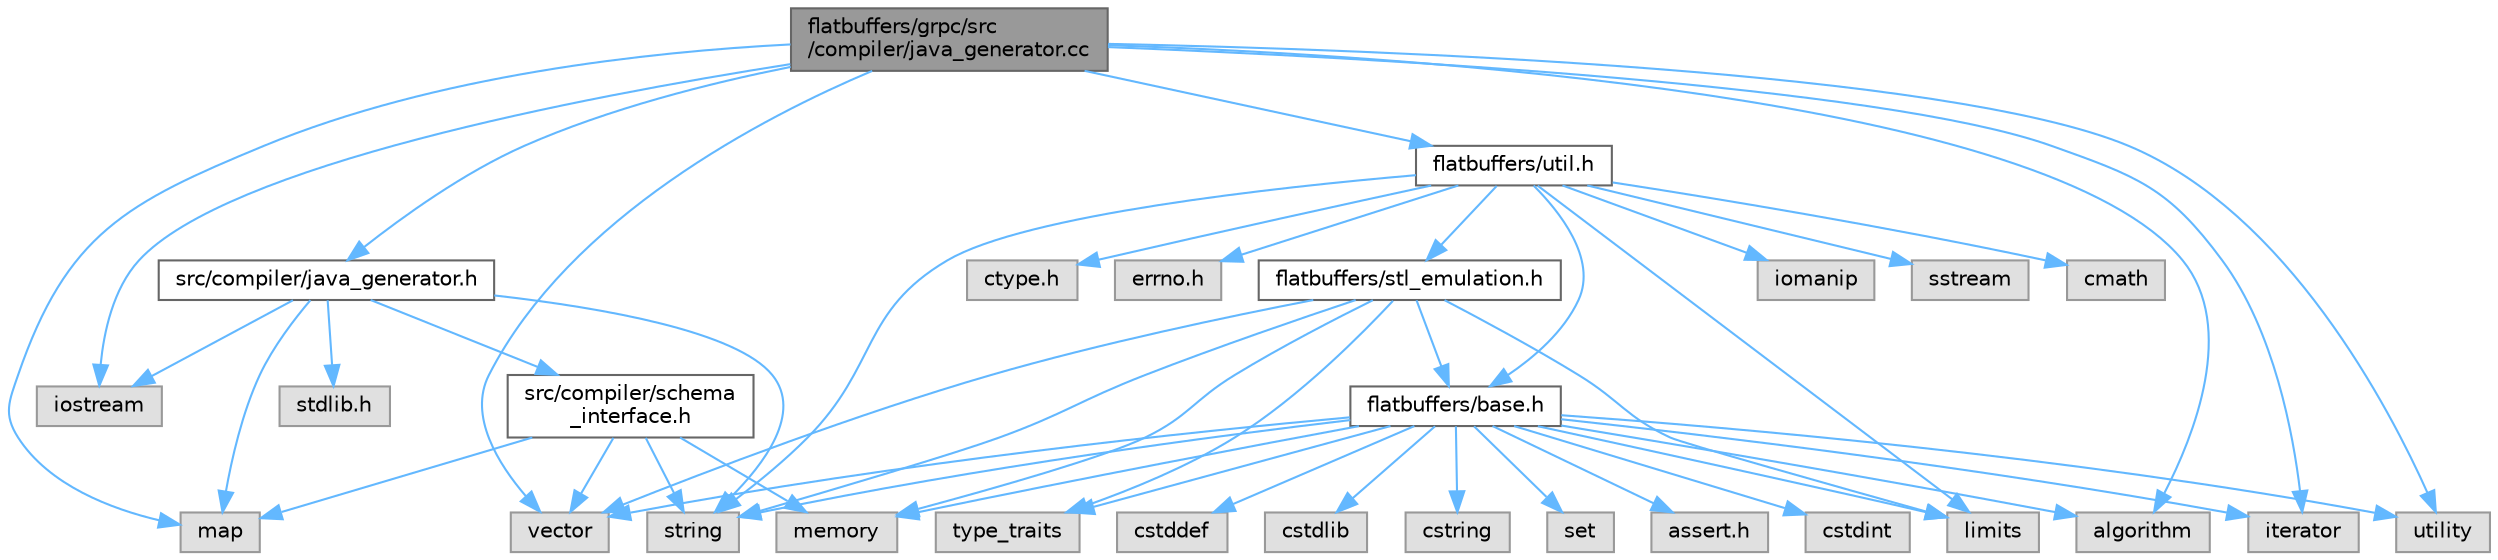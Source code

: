 digraph "flatbuffers/grpc/src/compiler/java_generator.cc"
{
 // LATEX_PDF_SIZE
  bgcolor="transparent";
  edge [fontname=Helvetica,fontsize=10,labelfontname=Helvetica,labelfontsize=10];
  node [fontname=Helvetica,fontsize=10,shape=box,height=0.2,width=0.4];
  Node1 [id="Node000001",label="flatbuffers/grpc/src\l/compiler/java_generator.cc",height=0.2,width=0.4,color="gray40", fillcolor="grey60", style="filled", fontcolor="black",tooltip=" "];
  Node1 -> Node2 [id="edge1_Node000001_Node000002",color="steelblue1",style="solid",tooltip=" "];
  Node2 [id="Node000002",label="src/compiler/java_generator.h",height=0.2,width=0.4,color="grey40", fillcolor="white", style="filled",URL="$java__generator_8h.html",tooltip=" "];
  Node2 -> Node3 [id="edge2_Node000002_Node000003",color="steelblue1",style="solid",tooltip=" "];
  Node3 [id="Node000003",label="stdlib.h",height=0.2,width=0.4,color="grey60", fillcolor="#E0E0E0", style="filled",tooltip=" "];
  Node2 -> Node4 [id="edge3_Node000002_Node000004",color="steelblue1",style="solid",tooltip=" "];
  Node4 [id="Node000004",label="iostream",height=0.2,width=0.4,color="grey60", fillcolor="#E0E0E0", style="filled",tooltip=" "];
  Node2 -> Node5 [id="edge4_Node000002_Node000005",color="steelblue1",style="solid",tooltip=" "];
  Node5 [id="Node000005",label="map",height=0.2,width=0.4,color="grey60", fillcolor="#E0E0E0", style="filled",tooltip=" "];
  Node2 -> Node6 [id="edge5_Node000002_Node000006",color="steelblue1",style="solid",tooltip=" "];
  Node6 [id="Node000006",label="string",height=0.2,width=0.4,color="grey60", fillcolor="#E0E0E0", style="filled",tooltip=" "];
  Node2 -> Node7 [id="edge6_Node000002_Node000007",color="steelblue1",style="solid",tooltip=" "];
  Node7 [id="Node000007",label="src/compiler/schema\l_interface.h",height=0.2,width=0.4,color="grey40", fillcolor="white", style="filled",URL="$schema__interface_8h.html",tooltip=" "];
  Node7 -> Node5 [id="edge7_Node000007_Node000005",color="steelblue1",style="solid",tooltip=" "];
  Node7 -> Node8 [id="edge8_Node000007_Node000008",color="steelblue1",style="solid",tooltip=" "];
  Node8 [id="Node000008",label="memory",height=0.2,width=0.4,color="grey60", fillcolor="#E0E0E0", style="filled",tooltip=" "];
  Node7 -> Node9 [id="edge9_Node000007_Node000009",color="steelblue1",style="solid",tooltip=" "];
  Node9 [id="Node000009",label="vector",height=0.2,width=0.4,color="grey60", fillcolor="#E0E0E0", style="filled",tooltip=" "];
  Node7 -> Node6 [id="edge10_Node000007_Node000006",color="steelblue1",style="solid",tooltip=" "];
  Node1 -> Node10 [id="edge11_Node000001_Node000010",color="steelblue1",style="solid",tooltip=" "];
  Node10 [id="Node000010",label="algorithm",height=0.2,width=0.4,color="grey60", fillcolor="#E0E0E0", style="filled",tooltip=" "];
  Node1 -> Node4 [id="edge12_Node000001_Node000004",color="steelblue1",style="solid",tooltip=" "];
  Node1 -> Node11 [id="edge13_Node000001_Node000011",color="steelblue1",style="solid",tooltip=" "];
  Node11 [id="Node000011",label="iterator",height=0.2,width=0.4,color="grey60", fillcolor="#E0E0E0", style="filled",tooltip=" "];
  Node1 -> Node5 [id="edge14_Node000001_Node000005",color="steelblue1",style="solid",tooltip=" "];
  Node1 -> Node12 [id="edge15_Node000001_Node000012",color="steelblue1",style="solid",tooltip=" "];
  Node12 [id="Node000012",label="utility",height=0.2,width=0.4,color="grey60", fillcolor="#E0E0E0", style="filled",tooltip=" "];
  Node1 -> Node9 [id="edge16_Node000001_Node000009",color="steelblue1",style="solid",tooltip=" "];
  Node1 -> Node13 [id="edge17_Node000001_Node000013",color="steelblue1",style="solid",tooltip=" "];
  Node13 [id="Node000013",label="flatbuffers/util.h",height=0.2,width=0.4,color="grey40", fillcolor="white", style="filled",URL="$util_8h.html",tooltip=" "];
  Node13 -> Node14 [id="edge18_Node000013_Node000014",color="steelblue1",style="solid",tooltip=" "];
  Node14 [id="Node000014",label="ctype.h",height=0.2,width=0.4,color="grey60", fillcolor="#E0E0E0", style="filled",tooltip=" "];
  Node13 -> Node15 [id="edge19_Node000013_Node000015",color="steelblue1",style="solid",tooltip=" "];
  Node15 [id="Node000015",label="errno.h",height=0.2,width=0.4,color="grey60", fillcolor="#E0E0E0", style="filled",tooltip=" "];
  Node13 -> Node16 [id="edge20_Node000013_Node000016",color="steelblue1",style="solid",tooltip=" "];
  Node16 [id="Node000016",label="flatbuffers/base.h",height=0.2,width=0.4,color="grey40", fillcolor="white", style="filled",URL="$base_8h.html",tooltip=" "];
  Node16 -> Node17 [id="edge21_Node000016_Node000017",color="steelblue1",style="solid",tooltip=" "];
  Node17 [id="Node000017",label="assert.h",height=0.2,width=0.4,color="grey60", fillcolor="#E0E0E0", style="filled",tooltip=" "];
  Node16 -> Node18 [id="edge22_Node000016_Node000018",color="steelblue1",style="solid",tooltip=" "];
  Node18 [id="Node000018",label="cstdint",height=0.2,width=0.4,color="grey60", fillcolor="#E0E0E0", style="filled",tooltip=" "];
  Node16 -> Node19 [id="edge23_Node000016_Node000019",color="steelblue1",style="solid",tooltip=" "];
  Node19 [id="Node000019",label="cstddef",height=0.2,width=0.4,color="grey60", fillcolor="#E0E0E0", style="filled",tooltip=" "];
  Node16 -> Node20 [id="edge24_Node000016_Node000020",color="steelblue1",style="solid",tooltip=" "];
  Node20 [id="Node000020",label="cstdlib",height=0.2,width=0.4,color="grey60", fillcolor="#E0E0E0", style="filled",tooltip=" "];
  Node16 -> Node21 [id="edge25_Node000016_Node000021",color="steelblue1",style="solid",tooltip=" "];
  Node21 [id="Node000021",label="cstring",height=0.2,width=0.4,color="grey60", fillcolor="#E0E0E0", style="filled",tooltip=" "];
  Node16 -> Node12 [id="edge26_Node000016_Node000012",color="steelblue1",style="solid",tooltip=" "];
  Node16 -> Node6 [id="edge27_Node000016_Node000006",color="steelblue1",style="solid",tooltip=" "];
  Node16 -> Node22 [id="edge28_Node000016_Node000022",color="steelblue1",style="solid",tooltip=" "];
  Node22 [id="Node000022",label="type_traits",height=0.2,width=0.4,color="grey60", fillcolor="#E0E0E0", style="filled",tooltip=" "];
  Node16 -> Node9 [id="edge29_Node000016_Node000009",color="steelblue1",style="solid",tooltip=" "];
  Node16 -> Node23 [id="edge30_Node000016_Node000023",color="steelblue1",style="solid",tooltip=" "];
  Node23 [id="Node000023",label="set",height=0.2,width=0.4,color="grey60", fillcolor="#E0E0E0", style="filled",tooltip=" "];
  Node16 -> Node10 [id="edge31_Node000016_Node000010",color="steelblue1",style="solid",tooltip=" "];
  Node16 -> Node24 [id="edge32_Node000016_Node000024",color="steelblue1",style="solid",tooltip=" "];
  Node24 [id="Node000024",label="limits",height=0.2,width=0.4,color="grey60", fillcolor="#E0E0E0", style="filled",tooltip=" "];
  Node16 -> Node11 [id="edge33_Node000016_Node000011",color="steelblue1",style="solid",tooltip=" "];
  Node16 -> Node8 [id="edge34_Node000016_Node000008",color="steelblue1",style="solid",tooltip=" "];
  Node13 -> Node25 [id="edge35_Node000013_Node000025",color="steelblue1",style="solid",tooltip=" "];
  Node25 [id="Node000025",label="flatbuffers/stl_emulation.h",height=0.2,width=0.4,color="grey40", fillcolor="white", style="filled",URL="$stl__emulation_8h.html",tooltip=" "];
  Node25 -> Node16 [id="edge36_Node000025_Node000016",color="steelblue1",style="solid",tooltip=" "];
  Node25 -> Node6 [id="edge37_Node000025_Node000006",color="steelblue1",style="solid",tooltip=" "];
  Node25 -> Node22 [id="edge38_Node000025_Node000022",color="steelblue1",style="solid",tooltip=" "];
  Node25 -> Node9 [id="edge39_Node000025_Node000009",color="steelblue1",style="solid",tooltip=" "];
  Node25 -> Node8 [id="edge40_Node000025_Node000008",color="steelblue1",style="solid",tooltip=" "];
  Node25 -> Node24 [id="edge41_Node000025_Node000024",color="steelblue1",style="solid",tooltip=" "];
  Node13 -> Node26 [id="edge42_Node000013_Node000026",color="steelblue1",style="solid",tooltip=" "];
  Node26 [id="Node000026",label="iomanip",height=0.2,width=0.4,color="grey60", fillcolor="#E0E0E0", style="filled",tooltip=" "];
  Node13 -> Node27 [id="edge43_Node000013_Node000027",color="steelblue1",style="solid",tooltip=" "];
  Node27 [id="Node000027",label="sstream",height=0.2,width=0.4,color="grey60", fillcolor="#E0E0E0", style="filled",tooltip=" "];
  Node13 -> Node28 [id="edge44_Node000013_Node000028",color="steelblue1",style="solid",tooltip=" "];
  Node28 [id="Node000028",label="cmath",height=0.2,width=0.4,color="grey60", fillcolor="#E0E0E0", style="filled",tooltip=" "];
  Node13 -> Node24 [id="edge45_Node000013_Node000024",color="steelblue1",style="solid",tooltip=" "];
  Node13 -> Node6 [id="edge46_Node000013_Node000006",color="steelblue1",style="solid",tooltip=" "];
}

